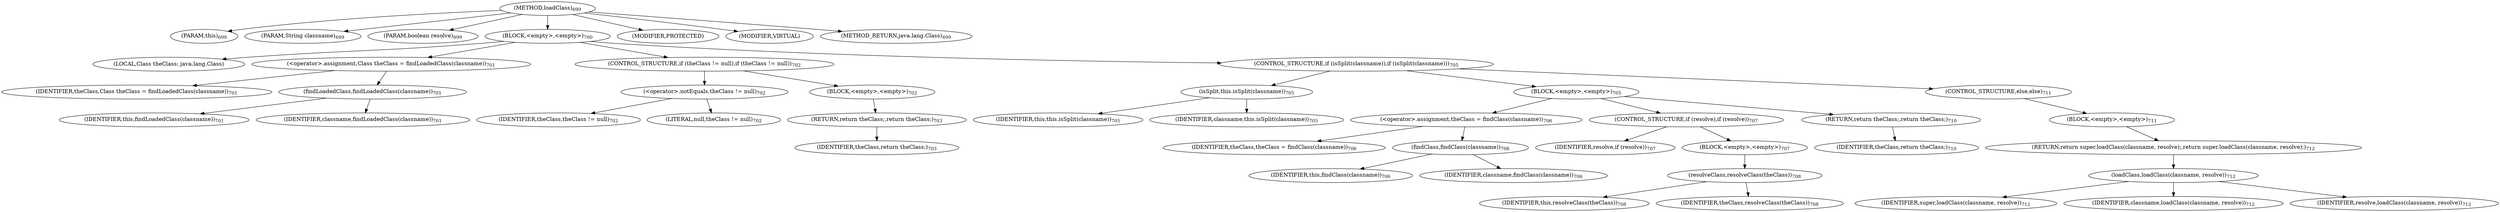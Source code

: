 digraph "loadClass" {  
"1177" [label = <(METHOD,loadClass)<SUB>699</SUB>> ]
"74" [label = <(PARAM,this)<SUB>699</SUB>> ]
"1178" [label = <(PARAM,String classname)<SUB>699</SUB>> ]
"1179" [label = <(PARAM,boolean resolve)<SUB>699</SUB>> ]
"1180" [label = <(BLOCK,&lt;empty&gt;,&lt;empty&gt;)<SUB>700</SUB>> ]
"1181" [label = <(LOCAL,Class theClass: java.lang.Class)> ]
"1182" [label = <(&lt;operator&gt;.assignment,Class theClass = findLoadedClass(classname))<SUB>701</SUB>> ]
"1183" [label = <(IDENTIFIER,theClass,Class theClass = findLoadedClass(classname))<SUB>701</SUB>> ]
"1184" [label = <(findLoadedClass,findLoadedClass(classname))<SUB>701</SUB>> ]
"73" [label = <(IDENTIFIER,this,findLoadedClass(classname))<SUB>701</SUB>> ]
"1185" [label = <(IDENTIFIER,classname,findLoadedClass(classname))<SUB>701</SUB>> ]
"1186" [label = <(CONTROL_STRUCTURE,if (theClass != null),if (theClass != null))<SUB>702</SUB>> ]
"1187" [label = <(&lt;operator&gt;.notEquals,theClass != null)<SUB>702</SUB>> ]
"1188" [label = <(IDENTIFIER,theClass,theClass != null)<SUB>702</SUB>> ]
"1189" [label = <(LITERAL,null,theClass != null)<SUB>702</SUB>> ]
"1190" [label = <(BLOCK,&lt;empty&gt;,&lt;empty&gt;)<SUB>702</SUB>> ]
"1191" [label = <(RETURN,return theClass;,return theClass;)<SUB>703</SUB>> ]
"1192" [label = <(IDENTIFIER,theClass,return theClass;)<SUB>703</SUB>> ]
"1193" [label = <(CONTROL_STRUCTURE,if (isSplit(classname)),if (isSplit(classname)))<SUB>705</SUB>> ]
"1194" [label = <(isSplit,this.isSplit(classname))<SUB>705</SUB>> ]
"75" [label = <(IDENTIFIER,this,this.isSplit(classname))<SUB>705</SUB>> ]
"1195" [label = <(IDENTIFIER,classname,this.isSplit(classname))<SUB>705</SUB>> ]
"1196" [label = <(BLOCK,&lt;empty&gt;,&lt;empty&gt;)<SUB>705</SUB>> ]
"1197" [label = <(&lt;operator&gt;.assignment,theClass = findClass(classname))<SUB>706</SUB>> ]
"1198" [label = <(IDENTIFIER,theClass,theClass = findClass(classname))<SUB>706</SUB>> ]
"1199" [label = <(findClass,findClass(classname))<SUB>706</SUB>> ]
"76" [label = <(IDENTIFIER,this,findClass(classname))<SUB>706</SUB>> ]
"1200" [label = <(IDENTIFIER,classname,findClass(classname))<SUB>706</SUB>> ]
"1201" [label = <(CONTROL_STRUCTURE,if (resolve),if (resolve))<SUB>707</SUB>> ]
"1202" [label = <(IDENTIFIER,resolve,if (resolve))<SUB>707</SUB>> ]
"1203" [label = <(BLOCK,&lt;empty&gt;,&lt;empty&gt;)<SUB>707</SUB>> ]
"1204" [label = <(resolveClass,resolveClass(theClass))<SUB>708</SUB>> ]
"77" [label = <(IDENTIFIER,this,resolveClass(theClass))<SUB>708</SUB>> ]
"1205" [label = <(IDENTIFIER,theClass,resolveClass(theClass))<SUB>708</SUB>> ]
"1206" [label = <(RETURN,return theClass;,return theClass;)<SUB>710</SUB>> ]
"1207" [label = <(IDENTIFIER,theClass,return theClass;)<SUB>710</SUB>> ]
"1208" [label = <(CONTROL_STRUCTURE,else,else)<SUB>711</SUB>> ]
"1209" [label = <(BLOCK,&lt;empty&gt;,&lt;empty&gt;)<SUB>711</SUB>> ]
"1210" [label = <(RETURN,return super.loadClass(classname, resolve);,return super.loadClass(classname, resolve);)<SUB>712</SUB>> ]
"1211" [label = <(loadClass,loadClass(classname, resolve))<SUB>712</SUB>> ]
"1212" [label = <(IDENTIFIER,super,loadClass(classname, resolve))<SUB>712</SUB>> ]
"1213" [label = <(IDENTIFIER,classname,loadClass(classname, resolve))<SUB>712</SUB>> ]
"1214" [label = <(IDENTIFIER,resolve,loadClass(classname, resolve))<SUB>712</SUB>> ]
"1215" [label = <(MODIFIER,PROTECTED)> ]
"1216" [label = <(MODIFIER,VIRTUAL)> ]
"1217" [label = <(METHOD_RETURN,java.lang.Class)<SUB>699</SUB>> ]
  "1177" -> "74" 
  "1177" -> "1178" 
  "1177" -> "1179" 
  "1177" -> "1180" 
  "1177" -> "1215" 
  "1177" -> "1216" 
  "1177" -> "1217" 
  "1180" -> "1181" 
  "1180" -> "1182" 
  "1180" -> "1186" 
  "1180" -> "1193" 
  "1182" -> "1183" 
  "1182" -> "1184" 
  "1184" -> "73" 
  "1184" -> "1185" 
  "1186" -> "1187" 
  "1186" -> "1190" 
  "1187" -> "1188" 
  "1187" -> "1189" 
  "1190" -> "1191" 
  "1191" -> "1192" 
  "1193" -> "1194" 
  "1193" -> "1196" 
  "1193" -> "1208" 
  "1194" -> "75" 
  "1194" -> "1195" 
  "1196" -> "1197" 
  "1196" -> "1201" 
  "1196" -> "1206" 
  "1197" -> "1198" 
  "1197" -> "1199" 
  "1199" -> "76" 
  "1199" -> "1200" 
  "1201" -> "1202" 
  "1201" -> "1203" 
  "1203" -> "1204" 
  "1204" -> "77" 
  "1204" -> "1205" 
  "1206" -> "1207" 
  "1208" -> "1209" 
  "1209" -> "1210" 
  "1210" -> "1211" 
  "1211" -> "1212" 
  "1211" -> "1213" 
  "1211" -> "1214" 
}
